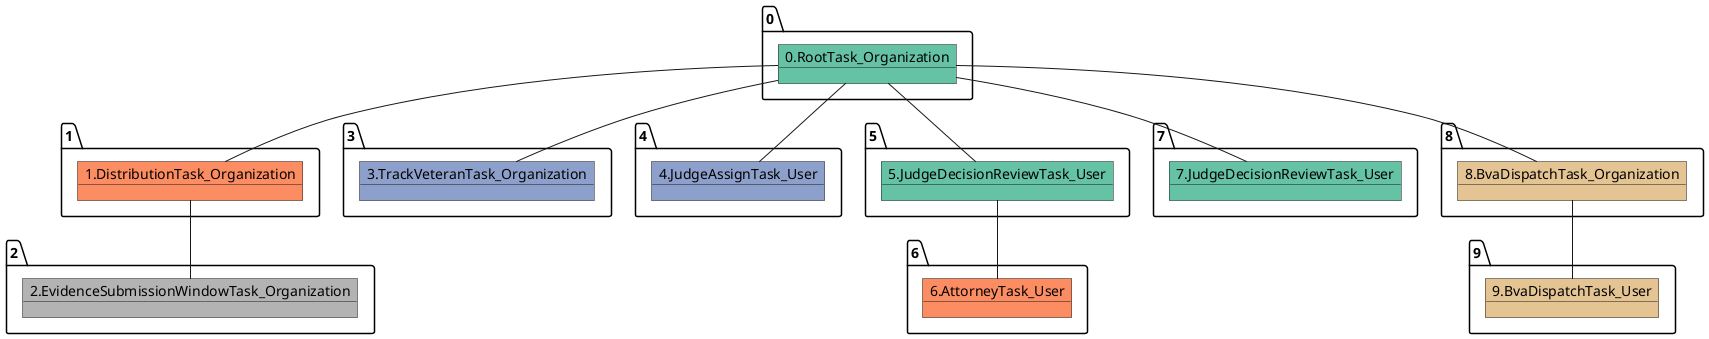 @startuml
object 0.RootTask_Organization #66c2a5
object 1.DistributionTask_Organization #fc8d62
object 2.EvidenceSubmissionWindowTask_Organization #b3b3b3
object 3.TrackVeteranTask_Organization #8da0cb
object 4.JudgeAssignTask_User #8da0cb
object 5.JudgeDecisionReviewTask_User #66c2a5
object 6.AttorneyTask_User #fc8d62
object 7.JudgeDecisionReviewTask_User #66c2a5
object 8.BvaDispatchTask_Organization #e5c494
object 9.BvaDispatchTask_User #e5c494
0.RootTask_Organization -- 1.DistributionTask_Organization
1.DistributionTask_Organization -- 2.EvidenceSubmissionWindowTask_Organization
0.RootTask_Organization -- 3.TrackVeteranTask_Organization
0.RootTask_Organization -- 4.JudgeAssignTask_User
0.RootTask_Organization -- 5.JudgeDecisionReviewTask_User
5.JudgeDecisionReviewTask_User -- 6.AttorneyTask_User
0.RootTask_Organization -- 7.JudgeDecisionReviewTask_User
0.RootTask_Organization -- 8.BvaDispatchTask_Organization
8.BvaDispatchTask_Organization -- 9.BvaDispatchTask_User
@enduml

